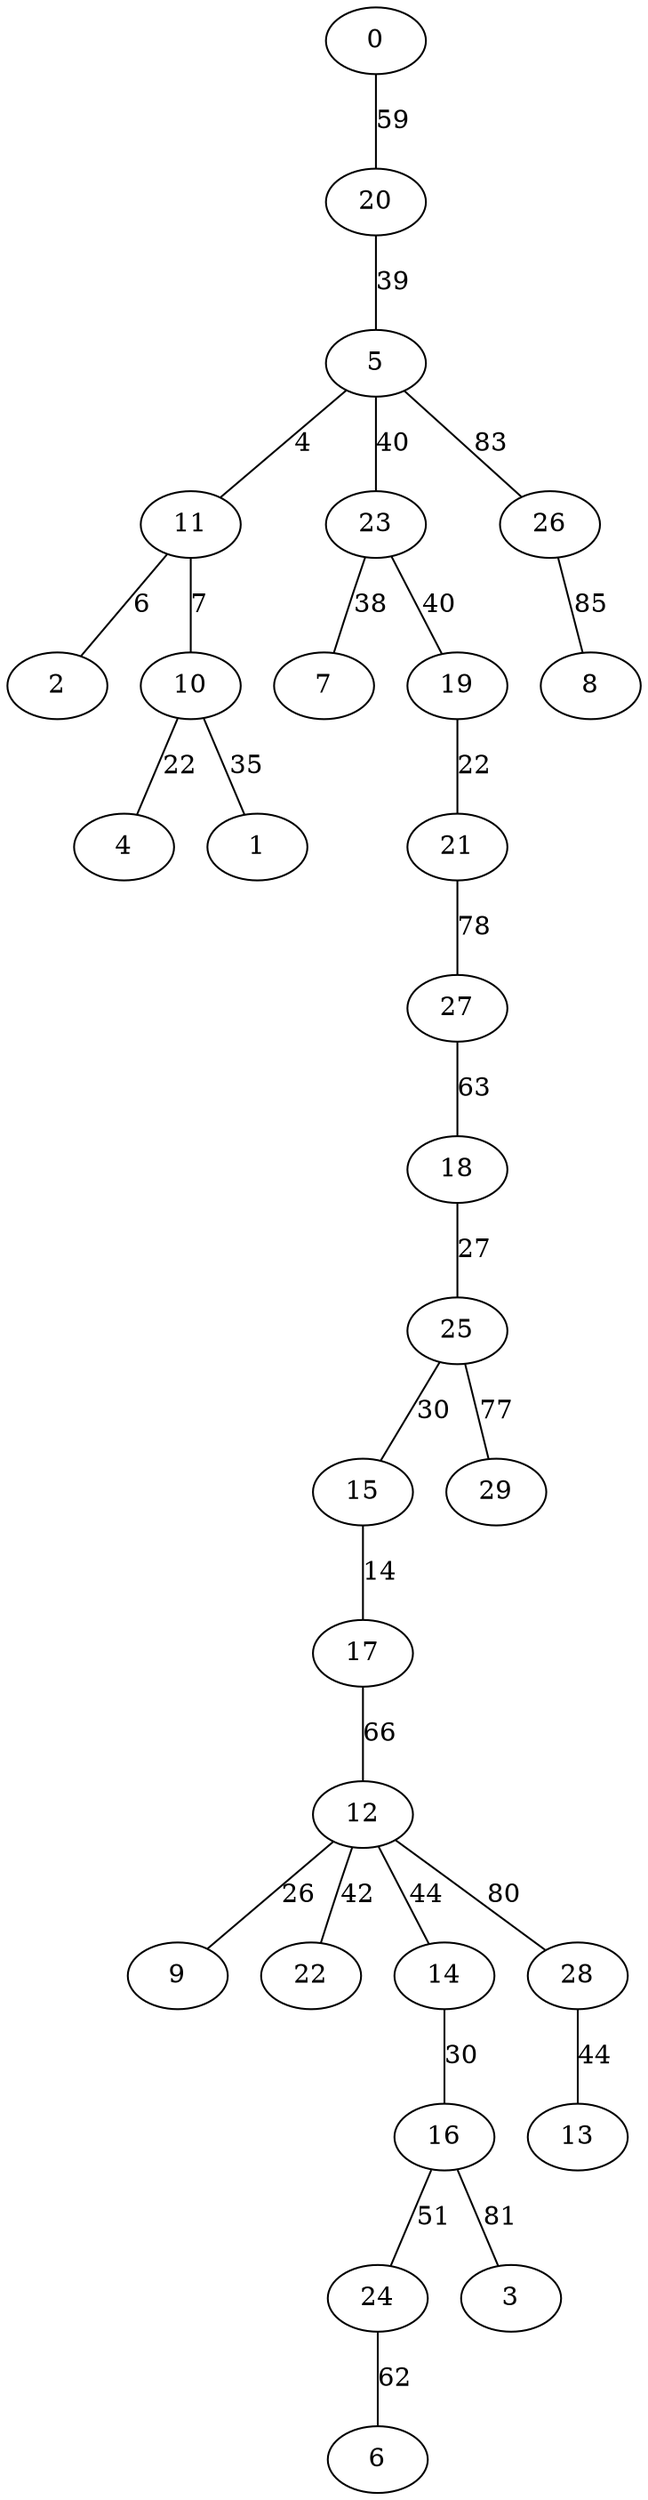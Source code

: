 graph {
  0 -- 20 [label="59"];
  20 -- 5 [label="39"];
  5 -- 11 [label="4"];
  11 -- 2 [label="6"];
  11 -- 10 [label="7"];
  10 -- 4 [label="22"];
  10 -- 1 [label="35"];
  5 -- 23 [label="40"];
  23 -- 7 [label="38"];
  23 -- 19 [label="40"];
  19 -- 21 [label="22"];
  21 -- 27 [label="78"];
  27 -- 18 [label="63"];
  18 -- 25 [label="27"];
  25 -- 15 [label="30"];
  15 -- 17 [label="14"];
  17 -- 12 [label="66"];
  12 -- 9 [label="26"];
  12 -- 22 [label="42"];
  12 -- 14 [label="44"];
  14 -- 16 [label="30"];
  16 -- 24 [label="51"];
  24 -- 6 [label="62"];
  25 -- 29 [label="77"];
  12 -- 28 [label="80"];
  28 -- 13 [label="44"];
  16 -- 3 [label="81"];
  5 -- 26 [label="83"];
  26 -- 8 [label="85"];
}